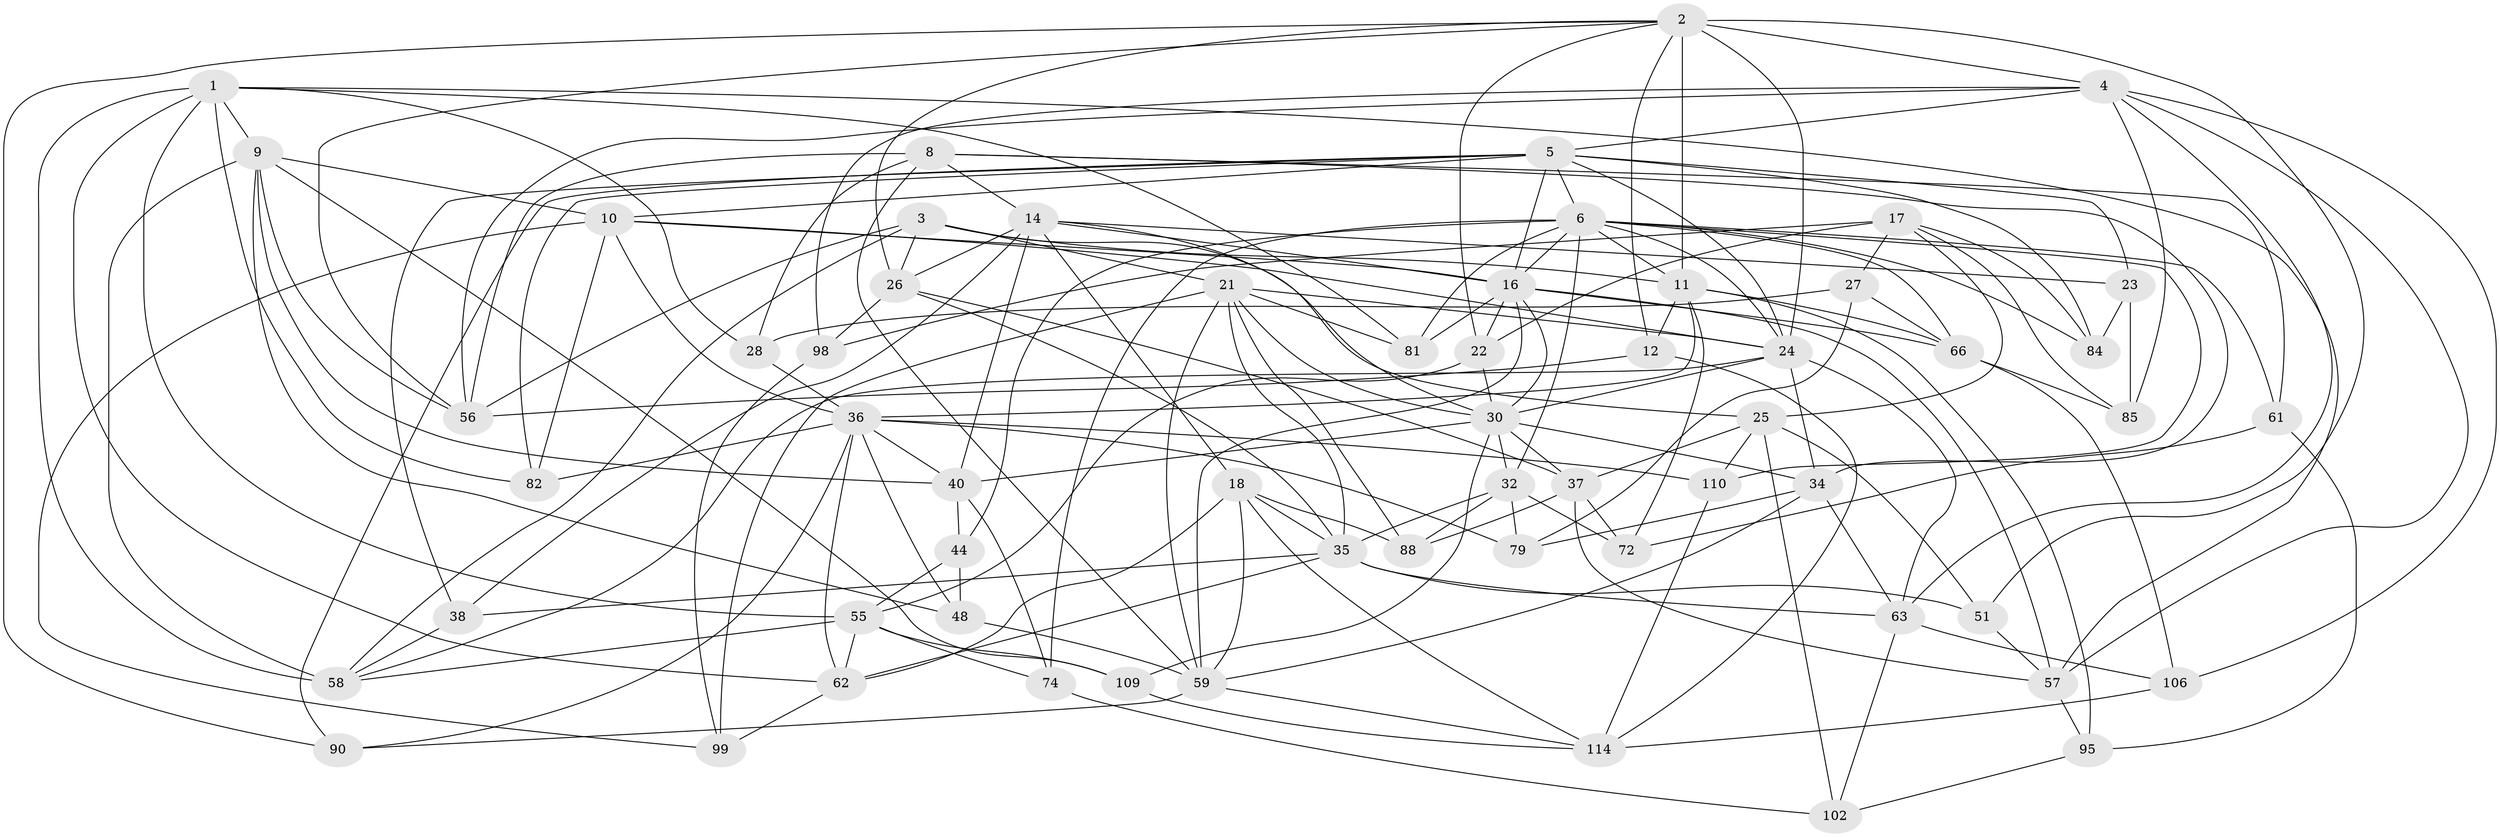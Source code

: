 // original degree distribution, {4: 1.0}
// Generated by graph-tools (version 1.1) at 2025/16/03/09/25 04:16:30]
// undirected, 60 vertices, 177 edges
graph export_dot {
graph [start="1"]
  node [color=gray90,style=filled];
  1 [super="+54+7"];
  2 [super="+13+43"];
  3 [super="+50"];
  4 [super="+117"];
  5 [super="+47+31"];
  6 [super="+60+49+52+53"];
  8 [super="+104"];
  9 [super="+20+101"];
  10 [super="+67+15"];
  11 [super="+39"];
  12;
  14 [super="+42+33"];
  16 [super="+29+19"];
  17 [super="+86"];
  18 [super="+41"];
  21 [super="+93+64"];
  22 [super="+111"];
  23;
  24 [super="+46"];
  25 [super="+71"];
  26 [super="+78"];
  27;
  28;
  30 [super="+89+87+107"];
  32 [super="+68"];
  34 [super="+69"];
  35 [super="+83+112"];
  36 [super="+103+45"];
  37 [super="+108"];
  38;
  40 [super="+105"];
  44;
  48;
  51;
  55 [super="+76"];
  56 [super="+75"];
  57 [super="+115"];
  58 [super="+96"];
  59 [super="+65"];
  61;
  62 [super="+113"];
  63 [super="+97"];
  66 [super="+77"];
  72;
  74;
  79;
  81;
  82;
  84;
  85;
  88;
  90;
  95;
  98;
  99;
  102;
  106;
  109;
  110;
  114 [super="+116"];
  1 -- 57;
  1 -- 81;
  1 -- 82;
  1 -- 28;
  1 -- 58;
  1 -- 62;
  1 -- 9;
  1 -- 55;
  2 -- 11;
  2 -- 22;
  2 -- 51;
  2 -- 4;
  2 -- 24 [weight=2];
  2 -- 12;
  2 -- 56;
  2 -- 26;
  2 -- 90;
  3 -- 25;
  3 -- 58;
  3 -- 26;
  3 -- 11;
  3 -- 21;
  3 -- 56;
  4 -- 106;
  4 -- 56;
  4 -- 98;
  4 -- 5;
  4 -- 85;
  4 -- 57;
  4 -- 63;
  5 -- 6;
  5 -- 90;
  5 -- 82;
  5 -- 23;
  5 -- 84;
  5 -- 38;
  5 -- 24;
  5 -- 10;
  5 -- 16;
  6 -- 61;
  6 -- 81;
  6 -- 66;
  6 -- 44;
  6 -- 84;
  6 -- 11;
  6 -- 24;
  6 -- 16;
  6 -- 32;
  6 -- 74;
  6 -- 110;
  8 -- 34;
  8 -- 56;
  8 -- 14;
  8 -- 28;
  8 -- 61;
  8 -- 59;
  9 -- 48;
  9 -- 109;
  9 -- 56;
  9 -- 40;
  9 -- 10 [weight=2];
  9 -- 58;
  10 -- 36;
  10 -- 99;
  10 -- 16;
  10 -- 24;
  10 -- 82;
  11 -- 66;
  11 -- 36;
  11 -- 72;
  11 -- 12;
  11 -- 95;
  12 -- 56;
  12 -- 114;
  14 -- 16;
  14 -- 26;
  14 -- 40;
  14 -- 38;
  14 -- 18;
  14 -- 23;
  14 -- 30;
  16 -- 22;
  16 -- 66;
  16 -- 30;
  16 -- 81;
  16 -- 57;
  16 -- 59;
  17 -- 84;
  17 -- 85;
  17 -- 98;
  17 -- 27;
  17 -- 22;
  17 -- 25;
  18 -- 35;
  18 -- 88;
  18 -- 114;
  18 -- 59;
  18 -- 62;
  21 -- 99;
  21 -- 24;
  21 -- 81;
  21 -- 88;
  21 -- 35;
  21 -- 30;
  21 -- 59;
  22 -- 55 [weight=2];
  22 -- 30;
  23 -- 84;
  23 -- 85;
  24 -- 34;
  24 -- 58;
  24 -- 30;
  24 -- 63;
  25 -- 110;
  25 -- 51;
  25 -- 37;
  25 -- 102;
  26 -- 98;
  26 -- 35;
  26 -- 37;
  27 -- 79;
  27 -- 28;
  27 -- 66;
  28 -- 36;
  30 -- 34;
  30 -- 37;
  30 -- 40;
  30 -- 109;
  30 -- 32;
  32 -- 79;
  32 -- 88;
  32 -- 35;
  32 -- 72;
  34 -- 79;
  34 -- 63;
  34 -- 59;
  35 -- 51;
  35 -- 38;
  35 -- 63;
  35 -- 62;
  36 -- 48;
  36 -- 82;
  36 -- 79;
  36 -- 110;
  36 -- 40;
  36 -- 90;
  36 -- 62;
  37 -- 72;
  37 -- 57;
  37 -- 88;
  38 -- 58;
  40 -- 74;
  40 -- 44;
  44 -- 55;
  44 -- 48;
  48 -- 59;
  51 -- 57;
  55 -- 109;
  55 -- 74;
  55 -- 58;
  55 -- 62;
  57 -- 95;
  59 -- 90;
  59 -- 114;
  61 -- 72;
  61 -- 95;
  62 -- 99;
  63 -- 102;
  63 -- 106;
  66 -- 85;
  66 -- 106;
  74 -- 102;
  95 -- 102;
  98 -- 99;
  106 -- 114;
  109 -- 114;
  110 -- 114;
}
